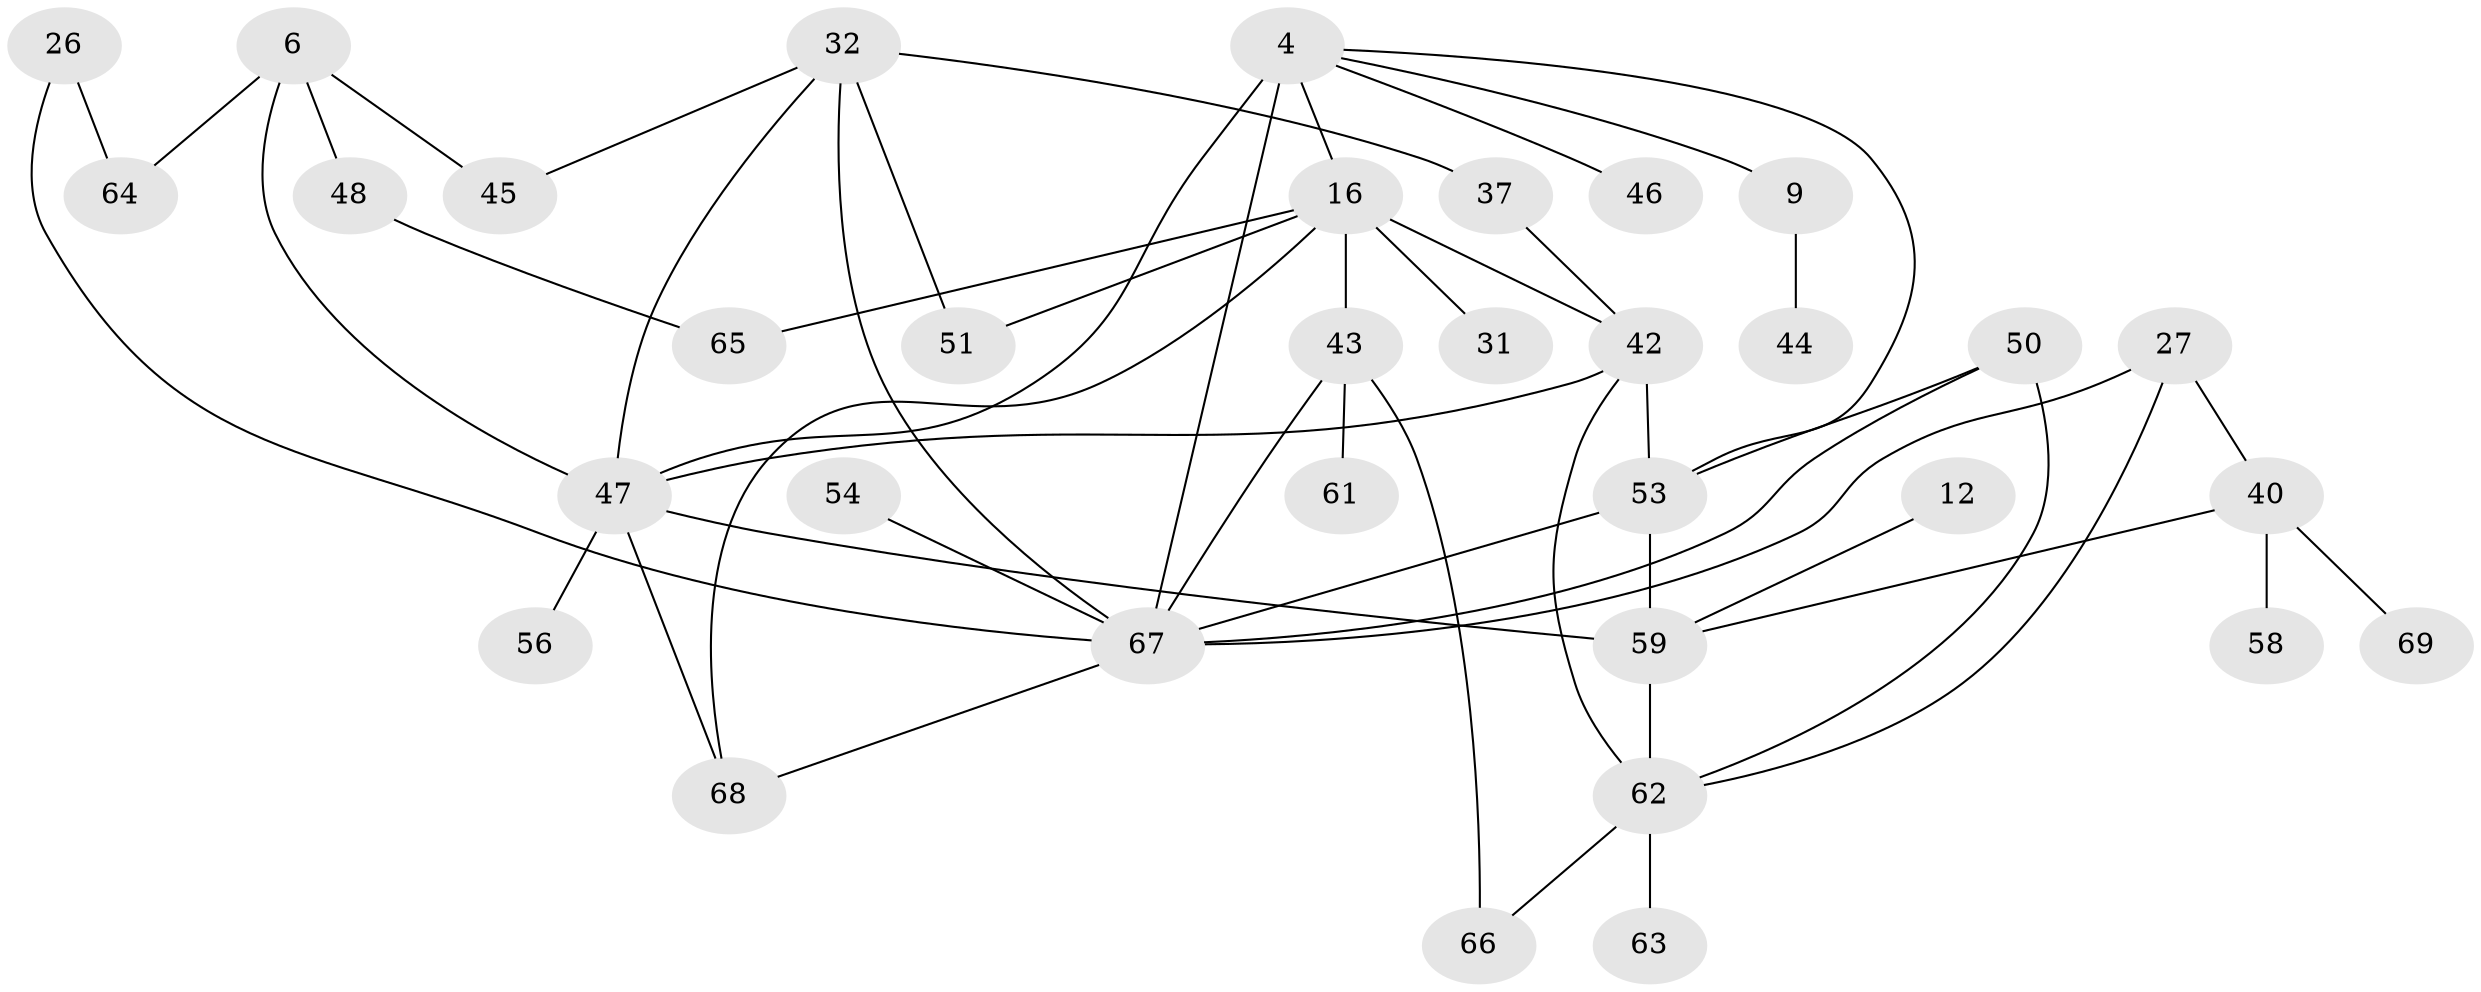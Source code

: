 // original degree distribution, {8: 0.014492753623188406, 7: 0.043478260869565216, 4: 0.10144927536231885, 3: 0.2898550724637681, 5: 0.043478260869565216, 2: 0.3188405797101449, 1: 0.14492753623188406, 6: 0.043478260869565216}
// Generated by graph-tools (version 1.1) at 2025/41/03/09/25 04:41:17]
// undirected, 34 vertices, 52 edges
graph export_dot {
graph [start="1"]
  node [color=gray90,style=filled];
  4 [super="+2"];
  6;
  9;
  12;
  16 [super="+5"];
  26;
  27 [super="+25"];
  31;
  32 [super="+29+14"];
  37;
  40 [super="+35"];
  42 [super="+39"];
  43 [super="+28"];
  44;
  45;
  46;
  47 [super="+3+1"];
  48;
  50 [super="+22"];
  51;
  53 [super="+17+21"];
  54;
  56;
  58;
  59 [super="+8+7+55"];
  61;
  62 [super="+11+52"];
  63;
  64;
  65;
  66;
  67 [super="+57+60"];
  68 [super="+20"];
  69;
  4 -- 9;
  4 -- 46;
  4 -- 47 [weight=3];
  4 -- 16;
  4 -- 53;
  4 -- 67;
  6 -- 45;
  6 -- 48;
  6 -- 64;
  6 -- 47;
  9 -- 44;
  12 -- 59;
  16 -- 31;
  16 -- 43 [weight=2];
  16 -- 51;
  16 -- 42;
  16 -- 65;
  16 -- 68;
  26 -- 64;
  26 -- 67;
  27 -- 40 [weight=2];
  27 -- 62;
  27 -- 67 [weight=4];
  32 -- 45;
  32 -- 51;
  32 -- 37;
  32 -- 47 [weight=2];
  32 -- 67 [weight=4];
  37 -- 42;
  40 -- 69;
  40 -- 59;
  40 -- 58;
  42 -- 53 [weight=2];
  42 -- 62;
  42 -- 47;
  43 -- 61;
  43 -- 66;
  43 -- 67;
  47 -- 68;
  47 -- 56;
  47 -- 59 [weight=2];
  48 -- 65;
  50 -- 53;
  50 -- 62;
  50 -- 67;
  53 -- 59 [weight=2];
  53 -- 67;
  54 -- 67;
  59 -- 62 [weight=2];
  62 -- 63;
  62 -- 66;
  67 -- 68;
}
